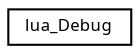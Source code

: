 digraph "Graphical Class Hierarchy"
{
  edge [fontname="Sans",fontsize="8",labelfontname="Sans",labelfontsize="8"];
  node [fontname="Sans",fontsize="8",shape=record];
  rankdir="LR";
  Node1 [label="lua_Debug",height=0.2,width=0.4,color="black", fillcolor="white", style="filled",URL="$structlua___debug.html"];
}
